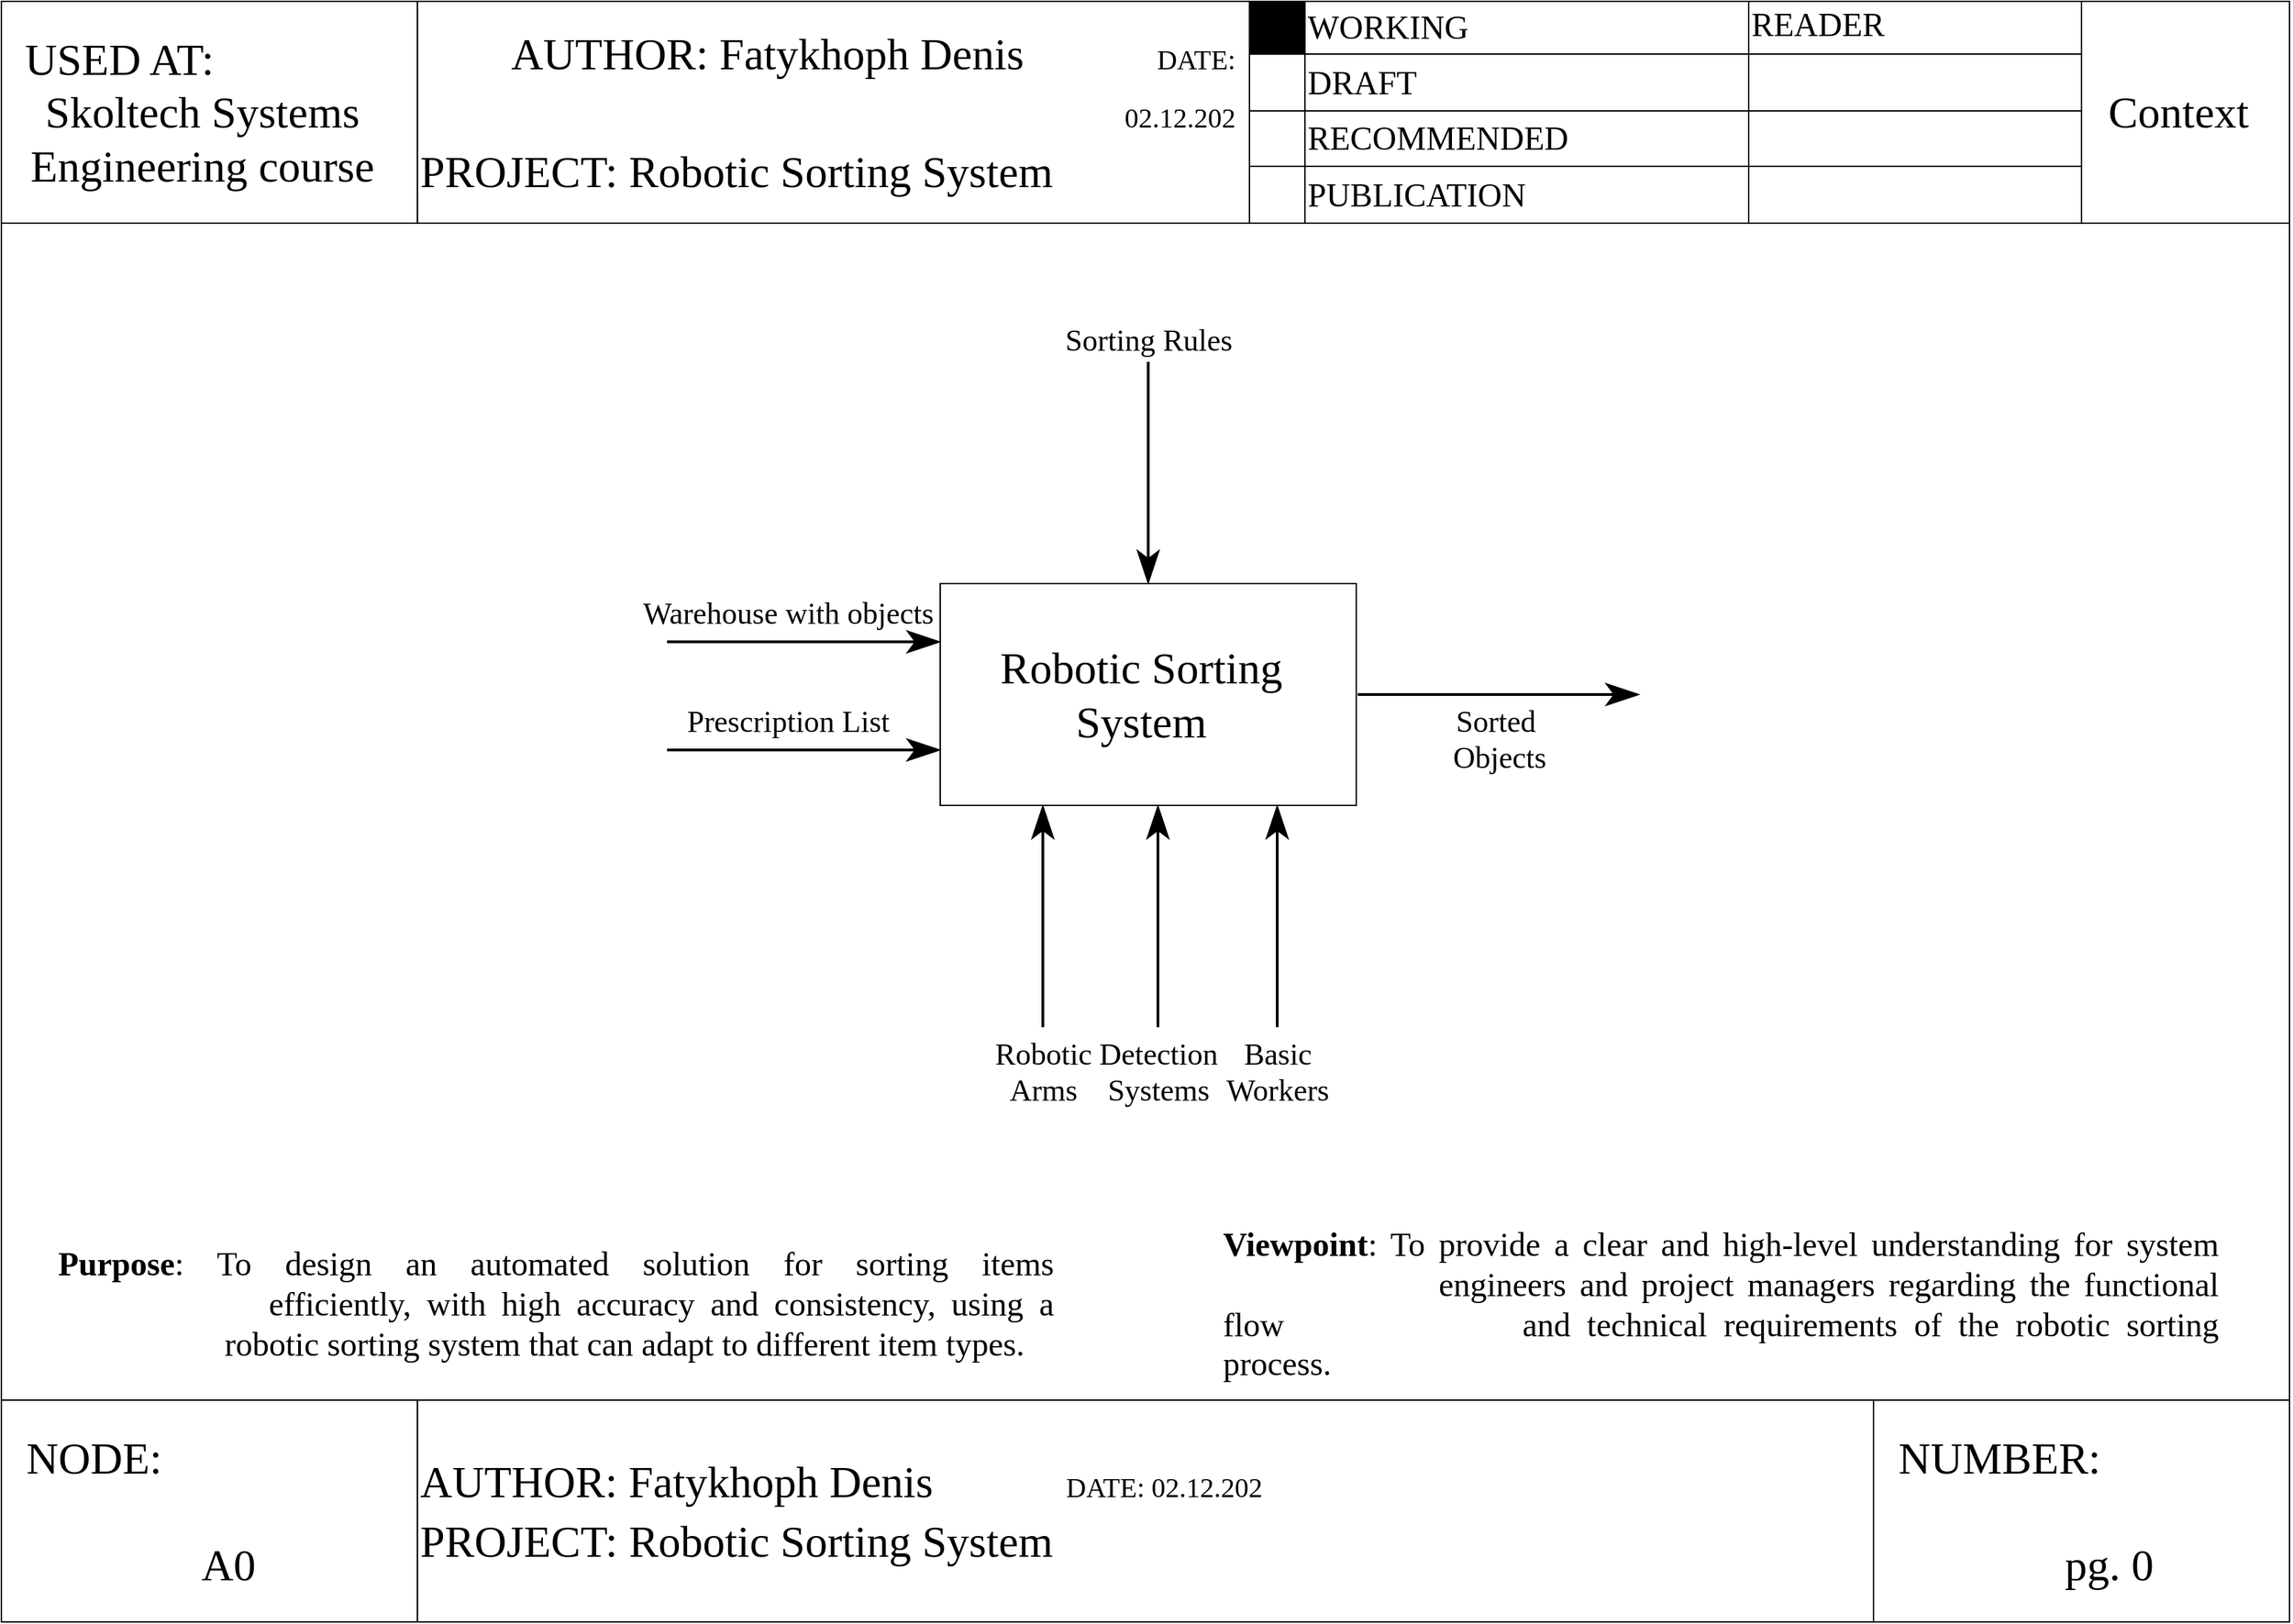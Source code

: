 <mxfile version="25.0.1">
  <diagram name="Страница — 1" id="l5UAVurz0LgURboe4OBJ">
    <mxGraphModel dx="2280" dy="1356" grid="1" gridSize="10" guides="1" tooltips="1" connect="1" arrows="1" fold="1" page="1" pageScale="1" pageWidth="1654" pageHeight="1169" math="0" shadow="0">
      <root>
        <mxCell id="0" />
        <mxCell id="1" parent="0" />
        <mxCell id="GalNy2QHqwmjgTH99Cij-1" value="&lt;div style=&quot;text-align: left; line-height: 120%;&quot;&gt;&amp;nbsp; USED AT:&lt;/div&gt;&lt;div style=&quot;line-height: 120%;&quot;&gt;Skoltech Systems Engineering course&lt;span style=&quot;display: inline;&quot;&gt;&lt;/span&gt;&lt;span style=&quot;display: inline;&quot;&gt;&lt;/span&gt;&lt;span style=&quot;display: inline;&quot;&gt;&lt;/span&gt;&lt;/div&gt;" style="rounded=0;whiteSpace=wrap;html=1;fontFamily=Crimson Text;fontSource=https%3A%2F%2Ffonts.googleapis.com%2Fcss%3Ffamily%3DCrimson%2BText;fontSize=32;spacingRight=10;" vertex="1" parent="1">
          <mxGeometry width="300" height="160" as="geometry" />
        </mxCell>
        <mxCell id="GalNy2QHqwmjgTH99Cij-2" value="&lt;div style=&quot;text-align: right; line-height: 120%;&quot;&gt;AUTHOR: Fatykhoph Denis &amp;nbsp; &amp;nbsp; &amp;nbsp; &amp;nbsp; &amp;nbsp; &amp;nbsp;&lt;font style=&quot;font-size: 20px;&quot;&gt;DATE: 02.12.202&lt;/font&gt;&lt;/div&gt;&lt;div style=&quot;line-height: 120%;&quot;&gt;PROJECT: Robotic Sorting System&lt;/div&gt;" style="rounded=0;whiteSpace=wrap;html=1;fontFamily=Crimson Text;fontSource=https%3A%2F%2Ffonts.googleapis.com%2Fcss%3Ffamily%3DCrimson%2BText;fontSize=32;spacingRight=10;align=left;" vertex="1" parent="1">
          <mxGeometry x="300" width="600" height="160" as="geometry" />
        </mxCell>
        <mxCell id="GalNy2QHqwmjgTH99Cij-4" value="&lt;div style=&quot;text-align: left; line-height: 120%;&quot;&gt;Context&lt;/div&gt;" style="rounded=0;whiteSpace=wrap;html=1;fontFamily=Crimson Text;fontSource=https%3A%2F%2Ffonts.googleapis.com%2Fcss%3Ffamily%3DCrimson%2BText;fontSize=32;spacingRight=10;" vertex="1" parent="1">
          <mxGeometry x="1500" width="150" height="160" as="geometry" />
        </mxCell>
        <mxCell id="GalNy2QHqwmjgTH99Cij-31" value="" style="shape=table;startSize=0;container=1;collapsible=0;childLayout=tableLayout;fontFamily=Crimson Text;fontSource=https%3A%2F%2Ffonts.googleapis.com%2Fcss%3Ffamily%3DCrimson%2BText;" vertex="1" parent="1">
          <mxGeometry x="900" width="600" height="160" as="geometry" />
        </mxCell>
        <mxCell id="GalNy2QHqwmjgTH99Cij-32" value="" style="shape=tableRow;horizontal=0;startSize=0;swimlaneHead=0;swimlaneBody=0;strokeColor=inherit;top=0;left=0;bottom=0;right=0;collapsible=0;dropTarget=0;fillColor=none;points=[[0,0.5],[1,0.5]];portConstraint=eastwest;" vertex="1" parent="GalNy2QHqwmjgTH99Cij-31">
          <mxGeometry width="600" height="38" as="geometry" />
        </mxCell>
        <mxCell id="GalNy2QHqwmjgTH99Cij-33" value="" style="shape=partialRectangle;html=1;whiteSpace=wrap;connectable=0;strokeColor=inherit;overflow=hidden;fillColor=#000000;top=0;left=0;bottom=0;right=0;pointerEvents=1;" vertex="1" parent="GalNy2QHqwmjgTH99Cij-32">
          <mxGeometry width="40" height="38" as="geometry">
            <mxRectangle width="40" height="38" as="alternateBounds" />
          </mxGeometry>
        </mxCell>
        <mxCell id="GalNy2QHqwmjgTH99Cij-34" value="&lt;font face=&quot;Crimson Text&quot;&gt;WORKING&lt;/font&gt;" style="shape=partialRectangle;html=1;whiteSpace=wrap;connectable=0;strokeColor=inherit;overflow=hidden;fillColor=none;top=0;left=0;bottom=0;right=0;pointerEvents=1;fontSize=24;align=left;spacingRight=4;" vertex="1" parent="GalNy2QHqwmjgTH99Cij-32">
          <mxGeometry x="40" width="320" height="38" as="geometry">
            <mxRectangle width="320" height="38" as="alternateBounds" />
          </mxGeometry>
        </mxCell>
        <mxCell id="GalNy2QHqwmjgTH99Cij-35" value="&lt;font style=&quot;font-size: 24px;&quot; face=&quot;Crimson Text&quot;&gt;READER &amp;nbsp; &amp;nbsp; &amp;nbsp; &amp;nbsp; &amp;nbsp; &amp;nbsp; &amp;nbsp; &amp;nbsp;DATE&lt;/font&gt;" style="shape=partialRectangle;html=1;whiteSpace=wrap;connectable=0;strokeColor=inherit;overflow=hidden;fillColor=none;top=0;left=0;bottom=0;right=0;pointerEvents=1;align=left;" vertex="1" parent="GalNy2QHqwmjgTH99Cij-32">
          <mxGeometry x="360" width="240" height="38" as="geometry">
            <mxRectangle width="240" height="38" as="alternateBounds" />
          </mxGeometry>
        </mxCell>
        <mxCell id="GalNy2QHqwmjgTH99Cij-36" value="" style="shape=tableRow;horizontal=0;startSize=0;swimlaneHead=0;swimlaneBody=0;strokeColor=inherit;top=0;left=0;bottom=0;right=0;collapsible=0;dropTarget=0;fillColor=none;points=[[0,0.5],[1,0.5]];portConstraint=eastwest;" vertex="1" parent="GalNy2QHqwmjgTH99Cij-31">
          <mxGeometry y="38" width="600" height="41" as="geometry" />
        </mxCell>
        <mxCell id="GalNy2QHqwmjgTH99Cij-37" value="" style="shape=partialRectangle;html=1;whiteSpace=wrap;connectable=0;strokeColor=inherit;overflow=hidden;fillColor=none;top=0;left=0;bottom=0;right=0;pointerEvents=1;" vertex="1" parent="GalNy2QHqwmjgTH99Cij-36">
          <mxGeometry width="40" height="41" as="geometry">
            <mxRectangle width="40" height="41" as="alternateBounds" />
          </mxGeometry>
        </mxCell>
        <mxCell id="GalNy2QHqwmjgTH99Cij-38" value="&lt;font face=&quot;Crimson Text&quot;&gt;DRAFT&lt;/font&gt;" style="shape=partialRectangle;html=1;whiteSpace=wrap;connectable=0;strokeColor=inherit;overflow=hidden;fillColor=none;top=0;left=0;bottom=0;right=0;pointerEvents=1;fontSize=24;align=left;spacingRight=4;" vertex="1" parent="GalNy2QHqwmjgTH99Cij-36">
          <mxGeometry x="40" width="320" height="41" as="geometry">
            <mxRectangle width="320" height="41" as="alternateBounds" />
          </mxGeometry>
        </mxCell>
        <mxCell id="GalNy2QHqwmjgTH99Cij-39" value="" style="shape=partialRectangle;html=1;whiteSpace=wrap;connectable=0;strokeColor=inherit;overflow=hidden;fillColor=none;top=0;left=0;bottom=0;right=0;pointerEvents=1;" vertex="1" parent="GalNy2QHqwmjgTH99Cij-36">
          <mxGeometry x="360" width="240" height="41" as="geometry">
            <mxRectangle width="240" height="41" as="alternateBounds" />
          </mxGeometry>
        </mxCell>
        <mxCell id="GalNy2QHqwmjgTH99Cij-40" value="" style="shape=tableRow;horizontal=0;startSize=0;swimlaneHead=0;swimlaneBody=0;strokeColor=inherit;top=0;left=0;bottom=0;right=0;collapsible=0;dropTarget=0;fillColor=none;points=[[0,0.5],[1,0.5]];portConstraint=eastwest;" vertex="1" parent="GalNy2QHqwmjgTH99Cij-31">
          <mxGeometry y="79" width="600" height="40" as="geometry" />
        </mxCell>
        <mxCell id="GalNy2QHqwmjgTH99Cij-41" value="" style="shape=partialRectangle;html=1;whiteSpace=wrap;connectable=0;strokeColor=inherit;overflow=hidden;fillColor=none;top=0;left=0;bottom=0;right=0;pointerEvents=1;" vertex="1" parent="GalNy2QHqwmjgTH99Cij-40">
          <mxGeometry width="40" height="40" as="geometry">
            <mxRectangle width="40" height="40" as="alternateBounds" />
          </mxGeometry>
        </mxCell>
        <mxCell id="GalNy2QHqwmjgTH99Cij-42" value="&lt;font face=&quot;Crimson Text&quot;&gt;RECOMMENDED&lt;/font&gt;" style="shape=partialRectangle;html=1;whiteSpace=wrap;connectable=0;strokeColor=inherit;overflow=hidden;fillColor=none;top=0;left=0;bottom=0;right=0;pointerEvents=1;fontSize=24;align=left;spacingRight=4;" vertex="1" parent="GalNy2QHqwmjgTH99Cij-40">
          <mxGeometry x="40" width="320" height="40" as="geometry">
            <mxRectangle width="320" height="40" as="alternateBounds" />
          </mxGeometry>
        </mxCell>
        <mxCell id="GalNy2QHqwmjgTH99Cij-43" value="" style="shape=partialRectangle;html=1;whiteSpace=wrap;connectable=0;strokeColor=inherit;overflow=hidden;fillColor=none;top=0;left=0;bottom=0;right=0;pointerEvents=1;" vertex="1" parent="GalNy2QHqwmjgTH99Cij-40">
          <mxGeometry x="360" width="240" height="40" as="geometry">
            <mxRectangle width="240" height="40" as="alternateBounds" />
          </mxGeometry>
        </mxCell>
        <mxCell id="GalNy2QHqwmjgTH99Cij-44" value="" style="shape=tableRow;horizontal=0;startSize=0;swimlaneHead=0;swimlaneBody=0;strokeColor=inherit;top=0;left=0;bottom=0;right=0;collapsible=0;dropTarget=0;fillColor=none;points=[[0,0.5],[1,0.5]];portConstraint=eastwest;" vertex="1" parent="GalNy2QHqwmjgTH99Cij-31">
          <mxGeometry y="119" width="600" height="41" as="geometry" />
        </mxCell>
        <mxCell id="GalNy2QHqwmjgTH99Cij-45" value="" style="shape=partialRectangle;html=1;whiteSpace=wrap;connectable=0;strokeColor=inherit;overflow=hidden;fillColor=none;top=0;left=0;bottom=0;right=0;pointerEvents=1;" vertex="1" parent="GalNy2QHqwmjgTH99Cij-44">
          <mxGeometry width="40" height="41" as="geometry">
            <mxRectangle width="40" height="41" as="alternateBounds" />
          </mxGeometry>
        </mxCell>
        <mxCell id="GalNy2QHqwmjgTH99Cij-46" value="&lt;font face=&quot;Crimson Text&quot;&gt;PUBLICATION&lt;/font&gt;" style="shape=partialRectangle;html=1;whiteSpace=wrap;connectable=0;strokeColor=inherit;overflow=hidden;fillColor=none;top=0;left=0;bottom=0;right=0;pointerEvents=1;fontSize=24;align=left;spacingRight=4;" vertex="1" parent="GalNy2QHqwmjgTH99Cij-44">
          <mxGeometry x="40" width="320" height="41" as="geometry">
            <mxRectangle width="320" height="41" as="alternateBounds" />
          </mxGeometry>
        </mxCell>
        <mxCell id="GalNy2QHqwmjgTH99Cij-47" value="" style="shape=partialRectangle;html=1;whiteSpace=wrap;connectable=0;strokeColor=inherit;overflow=hidden;fillColor=none;top=0;left=0;bottom=0;right=0;pointerEvents=1;" vertex="1" parent="GalNy2QHqwmjgTH99Cij-44">
          <mxGeometry x="360" width="240" height="41" as="geometry">
            <mxRectangle width="240" height="41" as="alternateBounds" />
          </mxGeometry>
        </mxCell>
        <mxCell id="GalNy2QHqwmjgTH99Cij-48" value="&lt;div style=&quot;line-height: 120%;&quot;&gt;&amp;nbsp; NODE:&lt;/div&gt;&lt;div style=&quot;line-height: 120%;&quot;&gt;&lt;br&gt;&lt;/div&gt;&lt;div style=&quot;line-height: 120%;&quot;&gt;&amp;nbsp; &amp;nbsp; &amp;nbsp; &amp;nbsp; &amp;nbsp; &amp;nbsp; &amp;nbsp; &amp;nbsp; &amp;nbsp; A0&lt;span style=&quot;display: inline;&quot;&gt;&lt;/span&gt;&lt;span style=&quot;display: inline;&quot;&gt;&lt;/span&gt;&lt;span style=&quot;display: inline;&quot;&gt;&lt;/span&gt;&lt;/div&gt;" style="rounded=0;whiteSpace=wrap;html=1;fontFamily=Crimson Text;fontSource=https%3A%2F%2Ffonts.googleapis.com%2Fcss%3Ffamily%3DCrimson%2BText;fontSize=32;spacingRight=10;align=left;" vertex="1" parent="1">
          <mxGeometry y="1009" width="300" height="160" as="geometry" />
        </mxCell>
        <mxCell id="GalNy2QHqwmjgTH99Cij-49" value="&lt;div style=&quot;line-height: 120%;&quot;&gt;&amp;nbsp; NUMBER:&lt;/div&gt;&amp;nbsp; &amp;nbsp; &amp;nbsp; &amp;nbsp; &amp;nbsp; &amp;nbsp;&amp;nbsp;&lt;div&gt;&amp;nbsp; &amp;nbsp; &amp;nbsp; &amp;nbsp; &amp;nbsp; &amp;nbsp; &amp;nbsp; &amp;nbsp; &amp;nbsp;pg. 0&lt;/div&gt;" style="rounded=0;whiteSpace=wrap;html=1;fontFamily=Crimson Text;fontSource=https%3A%2F%2Ffonts.googleapis.com%2Fcss%3Ffamily%3DCrimson%2BText;fontSize=32;spacingRight=10;align=left;" vertex="1" parent="1">
          <mxGeometry x="1350" y="1009" width="300" height="160" as="geometry" />
        </mxCell>
        <mxCell id="GalNy2QHqwmjgTH99Cij-50" value="&lt;div style=&quot;text-align: right; line-height: 120%;&quot;&gt;AUTHOR: Fatykhoph Denis &amp;nbsp; &amp;nbsp; &amp;nbsp; &amp;nbsp; &amp;nbsp; &amp;nbsp;&lt;font style=&quot;font-size: 20px;&quot;&gt;DATE: 02.12.202&lt;/font&gt;&lt;/div&gt;&lt;div style=&quot;line-height: 120%;&quot;&gt;PROJECT: Robotic Sorting System&lt;/div&gt;" style="rounded=0;whiteSpace=wrap;html=1;fontFamily=Crimson Text;fontSource=https%3A%2F%2Ffonts.googleapis.com%2Fcss%3Ffamily%3DCrimson%2BText;fontSize=32;spacingRight=10;align=left;" vertex="1" parent="1">
          <mxGeometry x="300" y="1009" width="1050" height="160" as="geometry" />
        </mxCell>
        <mxCell id="GalNy2QHqwmjgTH99Cij-51" value="" style="endArrow=none;html=1;rounded=0;entryX=0;entryY=1;entryDx=0;entryDy=0;exitX=0;exitY=0;exitDx=0;exitDy=0;" edge="1" parent="1" source="GalNy2QHqwmjgTH99Cij-48" target="GalNy2QHqwmjgTH99Cij-1">
          <mxGeometry width="50" height="50" relative="1" as="geometry">
            <mxPoint x="970" y="670" as="sourcePoint" />
            <mxPoint x="1020" y="620" as="targetPoint" />
          </mxGeometry>
        </mxCell>
        <mxCell id="GalNy2QHqwmjgTH99Cij-52" value="" style="endArrow=none;html=1;rounded=0;entryX=1;entryY=1;entryDx=0;entryDy=0;exitX=1;exitY=0;exitDx=0;exitDy=0;" edge="1" parent="1" source="GalNy2QHqwmjgTH99Cij-49" target="GalNy2QHqwmjgTH99Cij-4">
          <mxGeometry width="50" height="50" relative="1" as="geometry">
            <mxPoint x="1570" y="490" as="sourcePoint" />
            <mxPoint x="1620" y="440" as="targetPoint" />
          </mxGeometry>
        </mxCell>
        <mxCell id="GalNy2QHqwmjgTH99Cij-53" value="&lt;div style=&quot;text-align: justify;&quot;&gt;&lt;font&gt;&lt;strong style=&quot;text-align: start;&quot;&gt;Purpose&lt;/strong&gt;&lt;span style=&quot;text-align: start;&quot;&gt;: To design an automated solution for sorting items &lt;span style=&quot;white-space: pre;&quot;&gt;&#x9;&lt;/span&gt;&lt;span style=&quot;white-space: pre;&quot;&gt;&#x9;    &lt;/span&gt;efficiently, with high accuracy and consistency, using a &lt;span style=&quot;white-space: pre;&quot;&gt;&#x9;&lt;/span&gt;&lt;span style=&quot;white-space: pre;&quot;&gt;&#x9;    &lt;/span&gt;robotic sorting system that can adapt to different item types.&lt;/span&gt;&lt;/font&gt;&lt;/div&gt;" style="text;html=1;align=center;verticalAlign=middle;whiteSpace=wrap;rounded=0;fontFamily=Crimson Text;fontSource=https%3A%2F%2Ffonts.googleapis.com%2Fcss%3Ffamily%3DCrimson%2BText;fontSize=24;" vertex="1" parent="1">
          <mxGeometry x="40" y="880" width="720" height="120" as="geometry" />
        </mxCell>
        <mxCell id="GalNy2QHqwmjgTH99Cij-54" value="&lt;div style=&quot;text-align: justify;&quot;&gt;&lt;strong style=&quot;text-align: start;&quot;&gt;Viewpoint&lt;/strong&gt;&lt;span style=&quot;text-align: start;&quot;&gt;: To provide a clear and high-level understanding for system &lt;span style=&quot;white-space: pre;&quot;&gt;&#x9;&lt;/span&gt;&lt;span style=&quot;white-space: pre;&quot;&gt;&#x9;&lt;/span&gt;&lt;span style=&quot;white-space: pre;&quot;&gt;&#x9;&lt;/span&gt;engineers and project managers regarding the functional flow &lt;span style=&quot;white-space: pre;&quot;&gt;&#x9;&lt;/span&gt;&lt;span style=&quot;white-space: pre;&quot;&gt;&#x9;&lt;/span&gt;&lt;span style=&quot;white-space: pre;&quot;&gt;&#x9;&lt;/span&gt;and technical requirements of the robotic sorting process.&lt;/span&gt;&lt;/div&gt;" style="text;html=1;align=center;verticalAlign=middle;whiteSpace=wrap;rounded=0;fontFamily=Crimson Text;fontSource=https%3A%2F%2Ffonts.googleapis.com%2Fcss%3Ffamily%3DCrimson%2BText;fontSize=24;" vertex="1" parent="1">
          <mxGeometry x="880" y="880" width="720" height="120" as="geometry" />
        </mxCell>
        <mxCell id="GalNy2QHqwmjgTH99Cij-56" value="&lt;div style=&quot;line-height: 120%;&quot;&gt;Robotic Sorting System&lt;/div&gt;" style="rounded=0;whiteSpace=wrap;html=1;fontFamily=Crimson Text;fontSource=https%3A%2F%2Ffonts.googleapis.com%2Fcss%3Ffamily%3DCrimson%2BText;fontSize=32;spacingRight=10;align=center;" vertex="1" parent="1">
          <mxGeometry x="677" y="420" width="300" height="160" as="geometry" />
        </mxCell>
        <mxCell id="GalNy2QHqwmjgTH99Cij-57" value="Warehouse with objects" style="endArrow=classicThin;html=1;rounded=0;entryX=0;entryY=0.5;entryDx=0;entryDy=0;endFill=1;endSize=18;strokeWidth=2;fontFamily=Crimson Text;fontSource=https%3A%2F%2Ffonts.googleapis.com%2Fcss%3Ffamily%3DCrimson%2BText;fontSize=22;verticalAlign=bottom;spacingRight=24;labelBackgroundColor=none;spacingBottom=5;" edge="1" parent="1">
          <mxGeometry x="-0.0" width="50" height="50" relative="1" as="geometry">
            <mxPoint x="480" y="462" as="sourcePoint" />
            <mxPoint x="677" y="462" as="targetPoint" />
            <mxPoint as="offset" />
          </mxGeometry>
        </mxCell>
        <mxCell id="GalNy2QHqwmjgTH99Cij-58" value="Sorted&amp;nbsp;&lt;div&gt;Objects&lt;/div&gt;" style="endArrow=classicThin;html=1;rounded=0;endFill=1;endSize=18;strokeWidth=2;exitX=1;exitY=0.5;exitDx=0;exitDy=0;fontFamily=Crimson Text;fontSource=https%3A%2F%2Ffonts.googleapis.com%2Fcss%3Ffamily%3DCrimson%2BText;fontSize=22;verticalAlign=top;" edge="1" parent="1">
          <mxGeometry width="50" height="50" relative="1" as="geometry">
            <mxPoint x="978" y="500" as="sourcePoint" />
            <mxPoint x="1181" y="500" as="targetPoint" />
          </mxGeometry>
        </mxCell>
        <mxCell id="GalNy2QHqwmjgTH99Cij-59" value="Sorting Rules" style="endArrow=classicThin;html=1;rounded=0;entryX=0.5;entryY=0;entryDx=0;entryDy=0;endFill=1;endSize=18;strokeWidth=2;fontFamily=Crimson Text;fontSource=https%3A%2F%2Ffonts.googleapis.com%2Fcss%3Ffamily%3DCrimson%2BText;fontSize=22;labelBackgroundColor=none;verticalAlign=bottom;" edge="1" parent="1" target="GalNy2QHqwmjgTH99Cij-56">
          <mxGeometry x="-1" width="50" height="50" relative="1" as="geometry">
            <mxPoint x="827" y="260" as="sourcePoint" />
            <mxPoint x="840" y="410" as="targetPoint" />
            <mxPoint as="offset" />
          </mxGeometry>
        </mxCell>
        <mxCell id="GalNy2QHqwmjgTH99Cij-60" value="Robotic&lt;div&gt;Arms&lt;/div&gt;" style="endArrow=classicThin;html=1;rounded=0;endFill=1;endSize=18;strokeWidth=2;entryX=0.5;entryY=1;entryDx=0;entryDy=0;fontFamily=Crimson Text;fontSource=https%3A%2F%2Ffonts.googleapis.com%2Fcss%3Ffamily%3DCrimson%2BText;fontSize=22;verticalAlign=top;" edge="1" parent="1">
          <mxGeometry x="-1" width="50" height="50" relative="1" as="geometry">
            <mxPoint x="751" y="740" as="sourcePoint" />
            <mxPoint x="751" y="580" as="targetPoint" />
            <mxPoint as="offset" />
          </mxGeometry>
        </mxCell>
        <mxCell id="GalNy2QHqwmjgTH99Cij-61" value="Detection&lt;div&gt;Systems&lt;/div&gt;" style="endArrow=classicThin;html=1;rounded=0;endFill=1;endSize=18;strokeWidth=2;entryX=0.5;entryY=1;entryDx=0;entryDy=0;fontFamily=Crimson Text;fontSource=https%3A%2F%2Ffonts.googleapis.com%2Fcss%3Ffamily%3DCrimson%2BText;fontSize=22;verticalAlign=top;" edge="1" parent="1">
          <mxGeometry x="-1" width="50" height="50" relative="1" as="geometry">
            <mxPoint x="834" y="740" as="sourcePoint" />
            <mxPoint x="834" y="580" as="targetPoint" />
            <mxPoint as="offset" />
          </mxGeometry>
        </mxCell>
        <mxCell id="GalNy2QHqwmjgTH99Cij-62" value="Basic&lt;div&gt;Workers&lt;/div&gt;" style="endArrow=classicThin;html=1;rounded=0;endFill=1;endSize=18;strokeWidth=2;entryX=0.5;entryY=1;entryDx=0;entryDy=0;fontFamily=Crimson Text;fontSource=https%3A%2F%2Ffonts.googleapis.com%2Fcss%3Ffamily%3DCrimson%2BText;fontSize=22;verticalAlign=top;" edge="1" parent="1">
          <mxGeometry x="-1" width="50" height="50" relative="1" as="geometry">
            <mxPoint x="920" y="740" as="sourcePoint" />
            <mxPoint x="920" y="580" as="targetPoint" />
            <mxPoint as="offset" />
          </mxGeometry>
        </mxCell>
        <mxCell id="GalNy2QHqwmjgTH99Cij-63" value="Prescription List" style="endArrow=classicThin;html=1;rounded=0;entryX=0;entryY=0.5;entryDx=0;entryDy=0;endFill=1;endSize=18;strokeWidth=2;fontFamily=Crimson Text;fontSource=https%3A%2F%2Ffonts.googleapis.com%2Fcss%3Ffamily%3DCrimson%2BText;fontSize=22;verticalAlign=bottom;spacingRight=24;labelBackgroundColor=none;spacingBottom=5;" edge="1" parent="1">
          <mxGeometry x="-0.0" width="50" height="50" relative="1" as="geometry">
            <mxPoint x="480" y="540" as="sourcePoint" />
            <mxPoint x="677" y="540" as="targetPoint" />
            <mxPoint as="offset" />
          </mxGeometry>
        </mxCell>
      </root>
    </mxGraphModel>
  </diagram>
</mxfile>
